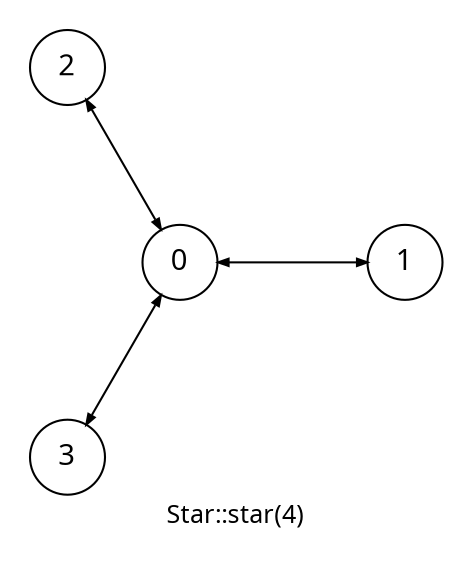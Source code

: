 digraph {
    node [shape=circle, fontname="Operator Mono"];
    edge [arrowsize=0.5];
    layout=circo;
    pad=0.2;
    fontsize=12;
    fontname="Operator Mono";
    label="Star::star(4)";

    0 [label="0"];
    1 [label="1"];
    2 [label="2"];
    3 [label="3"];

    0 -> 1 [dir="both"];
    0 -> 2 [dir="both"];
    0 -> 3 [dir="both"];
}